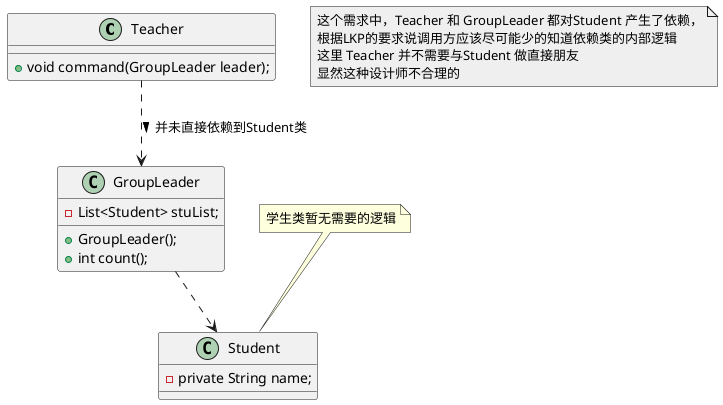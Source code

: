 单一用户职责的错误使用

@startuml

class Teacher {

+ void command(GroupLeader leader);
}



class GroupLeader {
-  List<Student> stuList;
+ GroupLeader();
+ int count();
}


class Student {
  - private String name;
}



note top
学生类暂无需要的逻辑
end note


Teacher ..> GroupLeader: 并未直接依赖到Student类 >

GroupLeader ..>Student




note as 汇总 #EFEFEF
  这个需求中，Teacher 和 GroupLeader 都对Student 产生了依赖，
  根据LKP的要求说调用方应该尽可能少的知道依赖类的内部逻辑
  这里 Teacher 并不需要与Student 做直接朋友
  显然这种设计师不合理的
end note


@enduml


